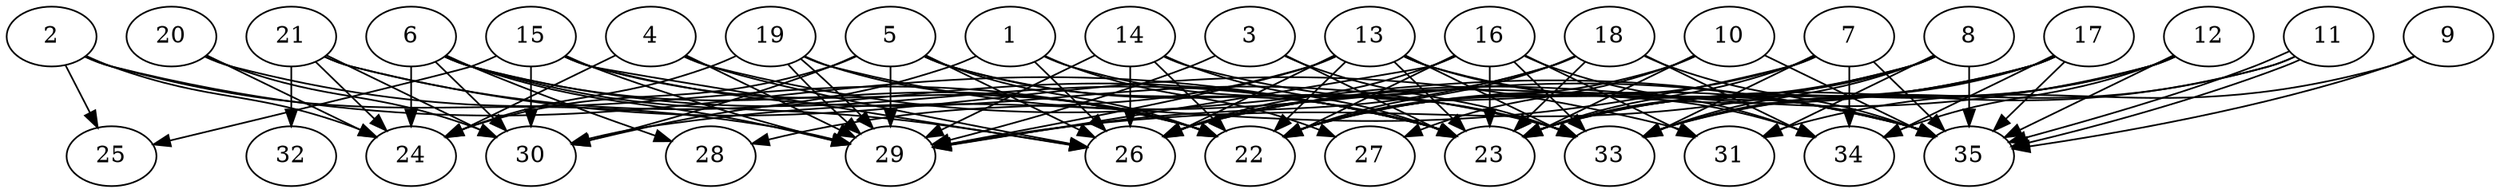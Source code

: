 // DAG automatically generated by daggen at Thu Oct  3 14:05:36 2019
// ./daggen --dot -n 35 --ccr 0.4 --fat 0.9 --regular 0.7 --density 0.7 --mindata 5242880 --maxdata 52428800 
digraph G {
  1 [size="119104000", alpha="0.15", expect_size="47641600"] 
  1 -> 26 [size ="47641600"]
  1 -> 27 [size ="47641600"]
  1 -> 30 [size ="47641600"]
  1 -> 33 [size ="47641600"]
  2 [size="70328320", alpha="0.17", expect_size="28131328"] 
  2 -> 23 [size ="28131328"]
  2 -> 24 [size ="28131328"]
  2 -> 25 [size ="28131328"]
  2 -> 29 [size ="28131328"]
  3 [size="106250240", alpha="0.18", expect_size="42500096"] 
  3 -> 23 [size ="42500096"]
  3 -> 29 [size ="42500096"]
  3 -> 33 [size ="42500096"]
  4 [size="93096960", alpha="0.18", expect_size="37238784"] 
  4 -> 24 [size ="37238784"]
  4 -> 26 [size ="37238784"]
  4 -> 29 [size ="37238784"]
  4 -> 35 [size ="37238784"]
  5 [size="108733440", alpha="0.17", expect_size="43493376"] 
  5 -> 22 [size ="43493376"]
  5 -> 23 [size ="43493376"]
  5 -> 24 [size ="43493376"]
  5 -> 26 [size ="43493376"]
  5 -> 29 [size ="43493376"]
  5 -> 30 [size ="43493376"]
  5 -> 33 [size ="43493376"]
  6 [size="33789440", alpha="0.15", expect_size="13515776"] 
  6 -> 22 [size ="13515776"]
  6 -> 23 [size ="13515776"]
  6 -> 24 [size ="13515776"]
  6 -> 26 [size ="13515776"]
  6 -> 28 [size ="13515776"]
  6 -> 29 [size ="13515776"]
  6 -> 30 [size ="13515776"]
  7 [size="29145600", alpha="0.09", expect_size="11658240"] 
  7 -> 22 [size ="11658240"]
  7 -> 23 [size ="11658240"]
  7 -> 30 [size ="11658240"]
  7 -> 33 [size ="11658240"]
  7 -> 34 [size ="11658240"]
  7 -> 35 [size ="11658240"]
  8 [size="22704640", alpha="0.14", expect_size="9081856"] 
  8 -> 22 [size ="9081856"]
  8 -> 23 [size ="9081856"]
  8 -> 29 [size ="9081856"]
  8 -> 31 [size ="9081856"]
  8 -> 33 [size ="9081856"]
  8 -> 35 [size ="9081856"]
  9 [size="127045120", alpha="0.19", expect_size="50818048"] 
  9 -> 31 [size ="50818048"]
  9 -> 35 [size ="50818048"]
  10 [size="65397760", alpha="0.07", expect_size="26159104"] 
  10 -> 22 [size ="26159104"]
  10 -> 23 [size ="26159104"]
  10 -> 27 [size ="26159104"]
  10 -> 35 [size ="26159104"]
  11 [size="89054720", alpha="0.08", expect_size="35621888"] 
  11 -> 23 [size ="35621888"]
  11 -> 33 [size ="35621888"]
  11 -> 35 [size ="35621888"]
  11 -> 35 [size ="35621888"]
  12 [size="58542080", alpha="0.09", expect_size="23416832"] 
  12 -> 23 [size ="23416832"]
  12 -> 26 [size ="23416832"]
  12 -> 33 [size ="23416832"]
  12 -> 34 [size ="23416832"]
  12 -> 35 [size ="23416832"]
  13 [size="42572800", alpha="0.16", expect_size="17029120"] 
  13 -> 22 [size ="17029120"]
  13 -> 23 [size ="17029120"]
  13 -> 26 [size ="17029120"]
  13 -> 28 [size ="17029120"]
  13 -> 29 [size ="17029120"]
  13 -> 33 [size ="17029120"]
  13 -> 34 [size ="17029120"]
  13 -> 35 [size ="17029120"]
  14 [size="32801280", alpha="0.16", expect_size="13120512"] 
  14 -> 22 [size ="13120512"]
  14 -> 23 [size ="13120512"]
  14 -> 26 [size ="13120512"]
  14 -> 29 [size ="13120512"]
  14 -> 35 [size ="13120512"]
  15 [size="22694400", alpha="0.06", expect_size="9077760"] 
  15 -> 22 [size ="9077760"]
  15 -> 25 [size ="9077760"]
  15 -> 26 [size ="9077760"]
  15 -> 29 [size ="9077760"]
  15 -> 30 [size ="9077760"]
  15 -> 33 [size ="9077760"]
  16 [size="123816960", alpha="0.12", expect_size="49526784"] 
  16 -> 22 [size ="49526784"]
  16 -> 23 [size ="49526784"]
  16 -> 26 [size ="49526784"]
  16 -> 29 [size ="49526784"]
  16 -> 31 [size ="49526784"]
  16 -> 33 [size ="49526784"]
  16 -> 34 [size ="49526784"]
  17 [size="97180160", alpha="0.08", expect_size="38872064"] 
  17 -> 22 [size ="38872064"]
  17 -> 23 [size ="38872064"]
  17 -> 26 [size ="38872064"]
  17 -> 33 [size ="38872064"]
  17 -> 34 [size ="38872064"]
  17 -> 35 [size ="38872064"]
  18 [size="33239040", alpha="0.08", expect_size="13295616"] 
  18 -> 22 [size ="13295616"]
  18 -> 23 [size ="13295616"]
  18 -> 26 [size ="13295616"]
  18 -> 29 [size ="13295616"]
  18 -> 34 [size ="13295616"]
  18 -> 35 [size ="13295616"]
  19 [size="114411520", alpha="0.15", expect_size="45764608"] 
  19 -> 22 [size ="45764608"]
  19 -> 24 [size ="45764608"]
  19 -> 29 [size ="45764608"]
  19 -> 29 [size ="45764608"]
  19 -> 35 [size ="45764608"]
  20 [size="110784000", alpha="0.19", expect_size="44313600"] 
  20 -> 22 [size ="44313600"]
  20 -> 24 [size ="44313600"]
  20 -> 30 [size ="44313600"]
  21 [size="31239680", alpha="0.02", expect_size="12495872"] 
  21 -> 23 [size ="12495872"]
  21 -> 24 [size ="12495872"]
  21 -> 30 [size ="12495872"]
  21 -> 31 [size ="12495872"]
  21 -> 32 [size ="12495872"]
  22 [size="78801920", alpha="0.15", expect_size="31520768"] 
  23 [size="15060480", alpha="0.03", expect_size="6024192"] 
  24 [size="109112320", alpha="0.05", expect_size="43644928"] 
  25 [size="87408640", alpha="0.03", expect_size="34963456"] 
  26 [size="125222400", alpha="0.05", expect_size="50088960"] 
  27 [size="77363200", alpha="0.09", expect_size="30945280"] 
  28 [size="121671680", alpha="0.15", expect_size="48668672"] 
  29 [size="49433600", alpha="0.00", expect_size="19773440"] 
  30 [size="17167360", alpha="0.14", expect_size="6866944"] 
  31 [size="13606400", alpha="0.01", expect_size="5442560"] 
  32 [size="26787840", alpha="0.16", expect_size="10715136"] 
  33 [size="113932800", alpha="0.16", expect_size="45573120"] 
  34 [size="14289920", alpha="0.19", expect_size="5715968"] 
  35 [size="43781120", alpha="0.04", expect_size="17512448"] 
}
